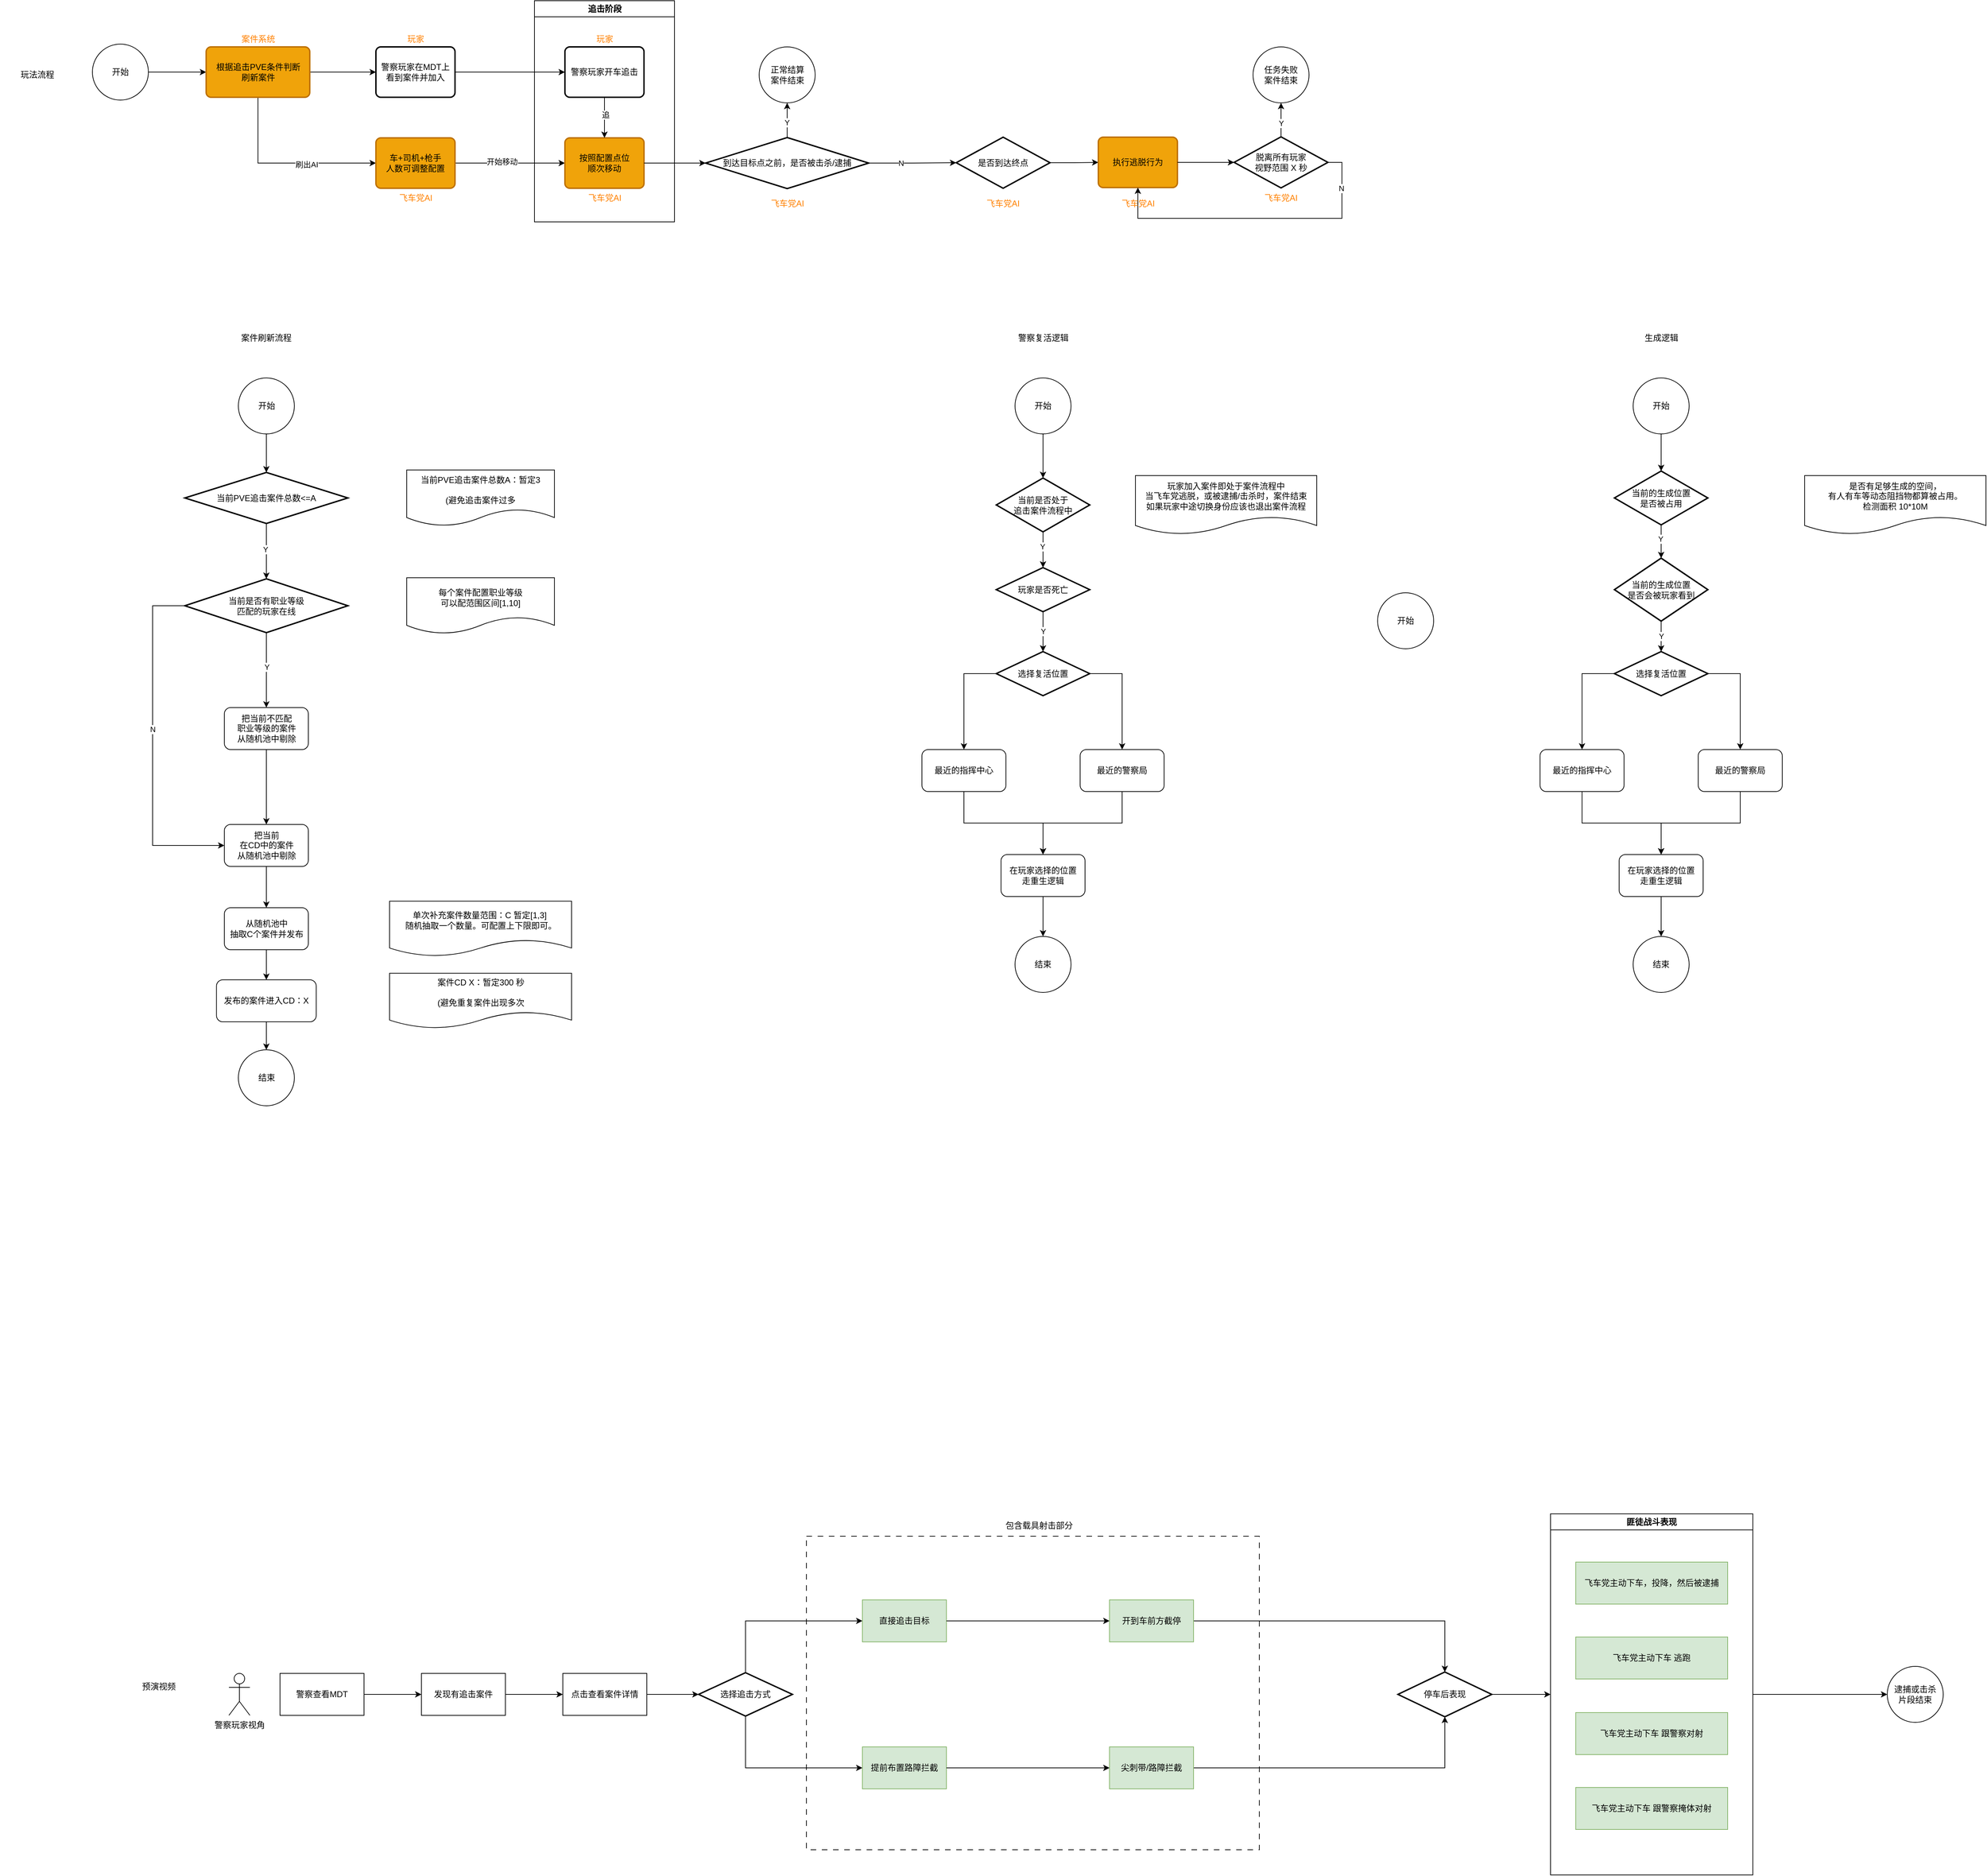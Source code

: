<mxfile version="26.2.9">
  <diagram name="第 1 页" id="Fj61eVcG0aGDND_bpaBV">
    <mxGraphModel dx="1591" dy="1248" grid="0" gridSize="10" guides="1" tooltips="1" connect="1" arrows="1" fold="1" page="0" pageScale="1" pageWidth="827" pageHeight="1169" math="0" shadow="0">
      <root>
        <mxCell id="0" />
        <mxCell id="1" parent="0" />
        <mxCell id="mLR14thL2u2HEynv0ROb-2" value="追击阶段" style="swimlane;whiteSpace=wrap;html=1;startSize=23;" vertex="1" parent="1">
          <mxGeometry x="923.5" y="-288" width="200" height="316" as="geometry" />
        </mxCell>
        <mxCell id="bP38wD7Q0idlnA3Jdsdp-37" value="" style="rounded=0;whiteSpace=wrap;html=1;fillColor=none;dashed=1;dashPattern=8 8;" parent="1" vertex="1">
          <mxGeometry x="1312" y="1906" width="647" height="448" as="geometry" />
        </mxCell>
        <mxCell id="lBdk9qtxuzmNU9C4Q0Ab-1" value="开始" style="ellipse;whiteSpace=wrap;html=1;aspect=fixed;" parent="1" vertex="1">
          <mxGeometry x="500.5" y="251" width="80" height="80" as="geometry" />
        </mxCell>
        <mxCell id="lBdk9qtxuzmNU9C4Q0Ab-4" style="edgeStyle=orthogonalEdgeStyle;rounded=0;orthogonalLoop=1;jettySize=auto;html=1;exitX=0.5;exitY=1;exitDx=0;exitDy=0;entryX=0.5;entryY=0;entryDx=0;entryDy=0;entryPerimeter=0;" parent="1" source="lBdk9qtxuzmNU9C4Q0Ab-1" target="lBdk9qtxuzmNU9C4Q0Ab-5" edge="1">
          <mxGeometry relative="1" as="geometry" />
        </mxCell>
        <mxCell id="lBdk9qtxuzmNU9C4Q0Ab-5" value="当前PVE追击案件总数&amp;lt;=A" style="strokeWidth=2;html=1;shape=mxgraph.flowchart.decision;whiteSpace=wrap;" parent="1" vertex="1">
          <mxGeometry x="424" y="386" width="233" height="73" as="geometry" />
        </mxCell>
        <mxCell id="lBdk9qtxuzmNU9C4Q0Ab-6" value="当前PVE追击案件总数A：暂定3&lt;div&gt;&lt;br&gt;&lt;/div&gt;&lt;div&gt;(避免追击案件过多&lt;/div&gt;" style="shape=document;whiteSpace=wrap;html=1;boundedLbl=1;" parent="1" vertex="1">
          <mxGeometry x="741" y="382.5" width="211" height="80" as="geometry" />
        </mxCell>
        <mxCell id="-TOpqSOfv_H1Qqij2RZm-7" style="edgeStyle=orthogonalEdgeStyle;rounded=0;orthogonalLoop=1;jettySize=auto;html=1;exitX=0.5;exitY=1;exitDx=0;exitDy=0;exitPerimeter=0;entryX=0.5;entryY=0;entryDx=0;entryDy=0;" parent="1" source="-TOpqSOfv_H1Qqij2RZm-1" target="Y34pRE13ypVC61gBzhvJ-32" edge="1">
          <mxGeometry relative="1" as="geometry">
            <mxPoint x="540.5" y="991" as="targetPoint" />
          </mxGeometry>
        </mxCell>
        <mxCell id="Y34pRE13ypVC61gBzhvJ-35" value="Y" style="edgeLabel;html=1;align=center;verticalAlign=middle;resizable=0;points=[];" parent="-TOpqSOfv_H1Qqij2RZm-7" vertex="1" connectable="0">
          <mxGeometry x="-0.098" relative="1" as="geometry">
            <mxPoint as="offset" />
          </mxGeometry>
        </mxCell>
        <mxCell id="Y34pRE13ypVC61gBzhvJ-39" style="edgeStyle=orthogonalEdgeStyle;rounded=0;orthogonalLoop=1;jettySize=auto;html=1;exitX=0;exitY=0.5;exitDx=0;exitDy=0;exitPerimeter=0;entryX=0;entryY=0.5;entryDx=0;entryDy=0;" parent="1" source="-TOpqSOfv_H1Qqij2RZm-1" target="Y34pRE13ypVC61gBzhvJ-36" edge="1">
          <mxGeometry relative="1" as="geometry">
            <Array as="points">
              <mxPoint x="378" y="576" />
              <mxPoint x="378" y="919" />
            </Array>
          </mxGeometry>
        </mxCell>
        <mxCell id="Y34pRE13ypVC61gBzhvJ-47" value="N" style="edgeLabel;html=1;align=center;verticalAlign=middle;resizable=0;points=[];" parent="Y34pRE13ypVC61gBzhvJ-39" vertex="1" connectable="0">
          <mxGeometry x="-0.096" y="-3" relative="1" as="geometry">
            <mxPoint x="3" as="offset" />
          </mxGeometry>
        </mxCell>
        <mxCell id="-TOpqSOfv_H1Qqij2RZm-1" value="当前是否有职业等级&lt;div&gt;匹配的玩家在线&lt;/div&gt;" style="strokeWidth=2;html=1;shape=mxgraph.flowchart.decision;whiteSpace=wrap;" parent="1" vertex="1">
          <mxGeometry x="424" y="538" width="233" height="77" as="geometry" />
        </mxCell>
        <mxCell id="-TOpqSOfv_H1Qqij2RZm-2" style="edgeStyle=orthogonalEdgeStyle;rounded=0;orthogonalLoop=1;jettySize=auto;html=1;exitX=0.5;exitY=1;exitDx=0;exitDy=0;exitPerimeter=0;entryX=0.5;entryY=0;entryDx=0;entryDy=0;entryPerimeter=0;" parent="1" source="lBdk9qtxuzmNU9C4Q0Ab-5" target="-TOpqSOfv_H1Qqij2RZm-1" edge="1">
          <mxGeometry relative="1" as="geometry">
            <mxPoint x="540.5" y="465" as="sourcePoint" />
          </mxGeometry>
        </mxCell>
        <mxCell id="-TOpqSOfv_H1Qqij2RZm-3" value="Y" style="edgeLabel;html=1;align=center;verticalAlign=middle;resizable=0;points=[];" parent="-TOpqSOfv_H1Qqij2RZm-2" vertex="1" connectable="0">
          <mxGeometry x="-0.072" y="-2" relative="1" as="geometry">
            <mxPoint as="offset" />
          </mxGeometry>
        </mxCell>
        <mxCell id="-TOpqSOfv_H1Qqij2RZm-4" value="每个案件配置职业等级&lt;div&gt;可以配范围区间&lt;span style=&quot;background-color: transparent; color: light-dark(rgb(0, 0, 0), rgb(255, 255, 255));&quot;&gt;[1,10]&lt;/span&gt;&lt;/div&gt;" style="shape=document;whiteSpace=wrap;html=1;boundedLbl=1;" parent="1" vertex="1">
          <mxGeometry x="741" y="536.5" width="211" height="80" as="geometry" />
        </mxCell>
        <mxCell id="-TOpqSOfv_H1Qqij2RZm-16" style="edgeStyle=orthogonalEdgeStyle;rounded=0;orthogonalLoop=1;jettySize=auto;html=1;exitX=1;exitY=0.5;exitDx=0;exitDy=0;entryX=0;entryY=0.5;entryDx=0;entryDy=0;" parent="1" source="-TOpqSOfv_H1Qqij2RZm-14" target="-TOpqSOfv_H1Qqij2RZm-15" edge="1">
          <mxGeometry relative="1" as="geometry" />
        </mxCell>
        <mxCell id="-TOpqSOfv_H1Qqij2RZm-14" value="开始" style="ellipse;whiteSpace=wrap;html=1;aspect=fixed;" parent="1" vertex="1">
          <mxGeometry x="292" y="-226" width="80" height="80" as="geometry" />
        </mxCell>
        <mxCell id="-TOpqSOfv_H1Qqij2RZm-17" style="edgeStyle=orthogonalEdgeStyle;rounded=0;orthogonalLoop=1;jettySize=auto;html=1;exitX=1;exitY=0.5;exitDx=0;exitDy=0;entryX=0;entryY=0.5;entryDx=0;entryDy=0;" parent="1" source="-TOpqSOfv_H1Qqij2RZm-15" target="-TOpqSOfv_H1Qqij2RZm-18" edge="1">
          <mxGeometry relative="1" as="geometry">
            <mxPoint x="670.69" y="-185.966" as="targetPoint" />
          </mxGeometry>
        </mxCell>
        <mxCell id="-TOpqSOfv_H1Qqij2RZm-25" style="edgeStyle=orthogonalEdgeStyle;rounded=0;orthogonalLoop=1;jettySize=auto;html=1;exitX=0.5;exitY=1;exitDx=0;exitDy=0;entryX=0;entryY=0.5;entryDx=0;entryDy=0;" parent="1" source="-TOpqSOfv_H1Qqij2RZm-15" target="-TOpqSOfv_H1Qqij2RZm-21" edge="1">
          <mxGeometry relative="1" as="geometry" />
        </mxCell>
        <mxCell id="-TOpqSOfv_H1Qqij2RZm-26" value="刷出AI" style="edgeLabel;html=1;align=center;verticalAlign=middle;resizable=0;points=[];" parent="-TOpqSOfv_H1Qqij2RZm-25" vertex="1" connectable="0">
          <mxGeometry x="0.243" y="-2" relative="1" as="geometry">
            <mxPoint as="offset" />
          </mxGeometry>
        </mxCell>
        <mxCell id="-TOpqSOfv_H1Qqij2RZm-15" value="&lt;div&gt;根据追击PVE条件判断&lt;/div&gt;&lt;div&gt;刷新案件&lt;/div&gt;" style="rounded=1;whiteSpace=wrap;html=1;absoluteArcSize=1;arcSize=14;strokeWidth=2;fillColor=#f0a30a;strokeColor=#BD7000;fontColor=#000000;" parent="1" vertex="1">
          <mxGeometry x="454.5" y="-222" width="148" height="72" as="geometry" />
        </mxCell>
        <mxCell id="-TOpqSOfv_H1Qqij2RZm-31" style="edgeStyle=orthogonalEdgeStyle;rounded=0;orthogonalLoop=1;jettySize=auto;html=1;exitX=1;exitY=0.5;exitDx=0;exitDy=0;entryX=0;entryY=0.5;entryDx=0;entryDy=0;" parent="1" source="-TOpqSOfv_H1Qqij2RZm-18" target="-TOpqSOfv_H1Qqij2RZm-30" edge="1">
          <mxGeometry relative="1" as="geometry" />
        </mxCell>
        <mxCell id="-TOpqSOfv_H1Qqij2RZm-18" value="警察玩家在MDT上&lt;div&gt;看到案件并加入&lt;/div&gt;" style="rounded=1;whiteSpace=wrap;html=1;absoluteArcSize=1;arcSize=14;strokeWidth=2;" parent="1" vertex="1">
          <mxGeometry x="697" y="-222" width="113" height="72" as="geometry" />
        </mxCell>
        <mxCell id="-TOpqSOfv_H1Qqij2RZm-19" value="&lt;span style=&quot;font-family: Helvetica; font-size: 12px; font-style: normal; font-variant-ligatures: normal; font-variant-caps: normal; font-weight: 400; letter-spacing: normal; orphans: 2; text-indent: 0px; text-transform: none; widows: 2; word-spacing: 0px; -webkit-text-stroke-width: 0px; white-space: normal; background-color: rgb(255, 255, 255); text-decoration-thickness: initial; text-decoration-style: initial; text-decoration-color: initial; float: none; display: inline !important;&quot;&gt;案件系统&lt;/span&gt;" style="text;whiteSpace=wrap;html=1;align=center;fontColor=#FF8000;" parent="1" vertex="1">
          <mxGeometry x="490.5" y="-247" width="76" height="25" as="geometry" />
        </mxCell>
        <mxCell id="-TOpqSOfv_H1Qqij2RZm-20" value="&lt;span style=&quot;font-family: Helvetica; font-size: 12px; font-style: normal; font-variant-ligatures: normal; font-variant-caps: normal; font-weight: 400; letter-spacing: normal; orphans: 2; text-indent: 0px; text-transform: none; widows: 2; word-spacing: 0px; -webkit-text-stroke-width: 0px; white-space: normal; background-color: rgb(255, 255, 255); text-decoration-thickness: initial; text-decoration-style: initial; text-decoration-color: initial; float: none; display: inline !important;&quot;&gt;玩家&lt;/span&gt;" style="text;whiteSpace=wrap;html=1;align=center;fontColor=#FF8000;" parent="1" vertex="1">
          <mxGeometry x="715.5" y="-247" width="76" height="25" as="geometry" />
        </mxCell>
        <mxCell id="-TOpqSOfv_H1Qqij2RZm-28" style="edgeStyle=orthogonalEdgeStyle;rounded=0;orthogonalLoop=1;jettySize=auto;html=1;exitX=1;exitY=0.5;exitDx=0;exitDy=0;entryX=0;entryY=0.5;entryDx=0;entryDy=0;" parent="1" source="-TOpqSOfv_H1Qqij2RZm-21" target="-TOpqSOfv_H1Qqij2RZm-27" edge="1">
          <mxGeometry relative="1" as="geometry" />
        </mxCell>
        <mxCell id="-TOpqSOfv_H1Qqij2RZm-35" value="开始移动" style="edgeLabel;html=1;align=center;verticalAlign=middle;resizable=0;points=[];" parent="-TOpqSOfv_H1Qqij2RZm-28" vertex="1" connectable="0">
          <mxGeometry x="-0.15" y="2" relative="1" as="geometry">
            <mxPoint as="offset" />
          </mxGeometry>
        </mxCell>
        <mxCell id="-TOpqSOfv_H1Qqij2RZm-21" value="&lt;div&gt;车+司机+枪手&lt;/div&gt;&lt;div&gt;人数可调整配置&lt;/div&gt;" style="rounded=1;whiteSpace=wrap;html=1;absoluteArcSize=1;arcSize=14;strokeWidth=2;fillColor=#f0a30a;fontColor=#000000;strokeColor=#BD7000;" parent="1" vertex="1">
          <mxGeometry x="697" y="-92" width="113" height="72" as="geometry" />
        </mxCell>
        <mxCell id="-TOpqSOfv_H1Qqij2RZm-23" value="飞车党AI" style="text;whiteSpace=wrap;html=1;align=center;fontColor=#FF8000;" parent="1" vertex="1">
          <mxGeometry x="715.5" y="-20" width="76" height="25" as="geometry" />
        </mxCell>
        <mxCell id="-TOpqSOfv_H1Qqij2RZm-27" value="按照配置点位&lt;div&gt;顺次移动&lt;/div&gt;" style="rounded=1;whiteSpace=wrap;html=1;absoluteArcSize=1;arcSize=14;strokeWidth=2;fillColor=#f0a30a;fontColor=#000000;strokeColor=#BD7000;" parent="1" vertex="1">
          <mxGeometry x="967" y="-92" width="113" height="72" as="geometry" />
        </mxCell>
        <mxCell id="-TOpqSOfv_H1Qqij2RZm-29" value="飞车党AI" style="text;whiteSpace=wrap;html=1;align=center;fontColor=#FF8000;" parent="1" vertex="1">
          <mxGeometry x="985.5" y="-20" width="76" height="25" as="geometry" />
        </mxCell>
        <mxCell id="-TOpqSOfv_H1Qqij2RZm-33" style="edgeStyle=orthogonalEdgeStyle;rounded=0;orthogonalLoop=1;jettySize=auto;html=1;exitX=0.5;exitY=1;exitDx=0;exitDy=0;entryX=0.5;entryY=0;entryDx=0;entryDy=0;" parent="1" source="-TOpqSOfv_H1Qqij2RZm-30" target="-TOpqSOfv_H1Qqij2RZm-27" edge="1">
          <mxGeometry relative="1" as="geometry" />
        </mxCell>
        <mxCell id="-TOpqSOfv_H1Qqij2RZm-34" value="追" style="edgeLabel;html=1;align=center;verticalAlign=middle;resizable=0;points=[];" parent="-TOpqSOfv_H1Qqij2RZm-33" vertex="1" connectable="0">
          <mxGeometry x="-0.148" y="1" relative="1" as="geometry">
            <mxPoint as="offset" />
          </mxGeometry>
        </mxCell>
        <mxCell id="-TOpqSOfv_H1Qqij2RZm-30" value="警察玩家开车追击" style="rounded=1;whiteSpace=wrap;html=1;absoluteArcSize=1;arcSize=14;strokeWidth=2;" parent="1" vertex="1">
          <mxGeometry x="967" y="-222" width="113" height="72" as="geometry" />
        </mxCell>
        <mxCell id="-TOpqSOfv_H1Qqij2RZm-32" value="&lt;span style=&quot;font-family: Helvetica; font-size: 12px; font-style: normal; font-variant-ligatures: normal; font-variant-caps: normal; font-weight: 400; letter-spacing: normal; orphans: 2; text-indent: 0px; text-transform: none; widows: 2; word-spacing: 0px; -webkit-text-stroke-width: 0px; white-space: normal; background-color: rgb(255, 255, 255); text-decoration-thickness: initial; text-decoration-style: initial; text-decoration-color: initial; float: none; display: inline !important;&quot;&gt;玩家&lt;/span&gt;" style="text;whiteSpace=wrap;html=1;align=center;fontColor=#FF8000;" parent="1" vertex="1">
          <mxGeometry x="985.5" y="-247" width="76" height="25" as="geometry" />
        </mxCell>
        <mxCell id="Y34pRE13ypVC61gBzhvJ-1" style="edgeStyle=orthogonalEdgeStyle;rounded=0;orthogonalLoop=1;jettySize=auto;html=1;exitX=1;exitY=0.5;exitDx=0;exitDy=0;exitPerimeter=0;entryX=0;entryY=0.5;entryDx=0;entryDy=0;entryPerimeter=0;" parent="1" source="-TOpqSOfv_H1Qqij2RZm-36" target="Y34pRE13ypVC61gBzhvJ-2" edge="1">
          <mxGeometry relative="1" as="geometry">
            <mxPoint x="1538.8" y="-55.8" as="targetPoint" />
          </mxGeometry>
        </mxCell>
        <mxCell id="Y34pRE13ypVC61gBzhvJ-3" value="N" style="edgeLabel;html=1;align=center;verticalAlign=middle;resizable=0;points=[];" parent="Y34pRE13ypVC61gBzhvJ-1" vertex="1" connectable="0">
          <mxGeometry x="-0.263" relative="1" as="geometry">
            <mxPoint as="offset" />
          </mxGeometry>
        </mxCell>
        <mxCell id="Y34pRE13ypVC61gBzhvJ-6" style="edgeStyle=orthogonalEdgeStyle;rounded=0;orthogonalLoop=1;jettySize=auto;html=1;exitX=0.5;exitY=0;exitDx=0;exitDy=0;exitPerimeter=0;entryX=0.5;entryY=1;entryDx=0;entryDy=0;" parent="1" source="-TOpqSOfv_H1Qqij2RZm-36" target="Y34pRE13ypVC61gBzhvJ-5" edge="1">
          <mxGeometry relative="1" as="geometry" />
        </mxCell>
        <mxCell id="Y34pRE13ypVC61gBzhvJ-22" value="Y" style="edgeLabel;html=1;align=center;verticalAlign=middle;resizable=0;points=[];" parent="Y34pRE13ypVC61gBzhvJ-6" vertex="1" connectable="0">
          <mxGeometry x="-0.131" y="1" relative="1" as="geometry">
            <mxPoint as="offset" />
          </mxGeometry>
        </mxCell>
        <mxCell id="-TOpqSOfv_H1Qqij2RZm-36" value="到达目标点之前，是否被击杀/逮捕" style="strokeWidth=2;html=1;shape=mxgraph.flowchart.decision;whiteSpace=wrap;" parent="1" vertex="1">
          <mxGeometry x="1168" y="-92.5" width="233" height="73" as="geometry" />
        </mxCell>
        <mxCell id="-TOpqSOfv_H1Qqij2RZm-37" style="edgeStyle=orthogonalEdgeStyle;rounded=0;orthogonalLoop=1;jettySize=auto;html=1;exitX=1;exitY=0.5;exitDx=0;exitDy=0;entryX=0;entryY=0.5;entryDx=0;entryDy=0;entryPerimeter=0;" parent="1" source="-TOpqSOfv_H1Qqij2RZm-27" target="-TOpqSOfv_H1Qqij2RZm-36" edge="1">
          <mxGeometry relative="1" as="geometry" />
        </mxCell>
        <mxCell id="Y34pRE13ypVC61gBzhvJ-8" style="edgeStyle=orthogonalEdgeStyle;rounded=0;orthogonalLoop=1;jettySize=auto;html=1;exitX=1;exitY=0.5;exitDx=0;exitDy=0;exitPerimeter=0;entryX=0;entryY=0.5;entryDx=0;entryDy=0;" parent="1" source="Y34pRE13ypVC61gBzhvJ-2" target="Y34pRE13ypVC61gBzhvJ-9" edge="1">
          <mxGeometry relative="1" as="geometry">
            <mxPoint x="1950.23" y="-56.31" as="targetPoint" />
          </mxGeometry>
        </mxCell>
        <mxCell id="Y34pRE13ypVC61gBzhvJ-2" value="是否到达终点" style="strokeWidth=2;html=1;shape=mxgraph.flowchart.decision;whiteSpace=wrap;" parent="1" vertex="1">
          <mxGeometry x="1526" y="-93" width="134" height="73" as="geometry" />
        </mxCell>
        <mxCell id="Y34pRE13ypVC61gBzhvJ-5" value="正常结算&lt;div&gt;案件结束&lt;/div&gt;" style="ellipse;whiteSpace=wrap;html=1;aspect=fixed;" parent="1" vertex="1">
          <mxGeometry x="1244.5" y="-222" width="80" height="80" as="geometry" />
        </mxCell>
        <mxCell id="Y34pRE13ypVC61gBzhvJ-9" value="执行逃脱行为" style="rounded=1;whiteSpace=wrap;html=1;absoluteArcSize=1;arcSize=14;strokeWidth=2;fillColor=#f0a30a;fontColor=#000000;strokeColor=#BD7000;" parent="1" vertex="1">
          <mxGeometry x="1729" y="-93" width="113" height="72" as="geometry" />
        </mxCell>
        <mxCell id="Y34pRE13ypVC61gBzhvJ-17" style="edgeStyle=orthogonalEdgeStyle;rounded=0;orthogonalLoop=1;jettySize=auto;html=1;exitX=1;exitY=0.5;exitDx=0;exitDy=0;exitPerimeter=0;entryX=0.5;entryY=1;entryDx=0;entryDy=0;" parent="1" source="Y34pRE13ypVC61gBzhvJ-10" target="Y34pRE13ypVC61gBzhvJ-9" edge="1">
          <mxGeometry relative="1" as="geometry">
            <Array as="points">
              <mxPoint x="2077" y="-57" />
              <mxPoint x="2077" y="23" />
              <mxPoint x="1786" y="23" />
            </Array>
          </mxGeometry>
        </mxCell>
        <mxCell id="Y34pRE13ypVC61gBzhvJ-18" value="N" style="edgeLabel;html=1;align=center;verticalAlign=middle;resizable=0;points=[];" parent="Y34pRE13ypVC61gBzhvJ-17" vertex="1" connectable="0">
          <mxGeometry x="-0.741" y="-1" relative="1" as="geometry">
            <mxPoint as="offset" />
          </mxGeometry>
        </mxCell>
        <mxCell id="Y34pRE13ypVC61gBzhvJ-20" style="edgeStyle=orthogonalEdgeStyle;rounded=0;orthogonalLoop=1;jettySize=auto;html=1;exitX=0.5;exitY=0;exitDx=0;exitDy=0;exitPerimeter=0;" parent="1" source="Y34pRE13ypVC61gBzhvJ-10" target="Y34pRE13ypVC61gBzhvJ-19" edge="1">
          <mxGeometry relative="1" as="geometry" />
        </mxCell>
        <mxCell id="Y34pRE13ypVC61gBzhvJ-24" value="Y" style="edgeLabel;html=1;align=center;verticalAlign=middle;resizable=0;points=[];" parent="Y34pRE13ypVC61gBzhvJ-20" vertex="1" connectable="0">
          <mxGeometry x="-0.136" y="3" relative="1" as="geometry">
            <mxPoint x="3" y="1" as="offset" />
          </mxGeometry>
        </mxCell>
        <mxCell id="Y34pRE13ypVC61gBzhvJ-10" value="脱离所有玩家&lt;div&gt;视野范围 X 秒&lt;/div&gt;" style="strokeWidth=2;html=1;shape=mxgraph.flowchart.decision;whiteSpace=wrap;" parent="1" vertex="1">
          <mxGeometry x="1923" y="-93.5" width="134" height="73" as="geometry" />
        </mxCell>
        <mxCell id="Y34pRE13ypVC61gBzhvJ-11" style="edgeStyle=orthogonalEdgeStyle;rounded=0;orthogonalLoop=1;jettySize=auto;html=1;exitX=1;exitY=0.5;exitDx=0;exitDy=0;entryX=0;entryY=0.5;entryDx=0;entryDy=0;entryPerimeter=0;" parent="1" source="Y34pRE13ypVC61gBzhvJ-9" target="Y34pRE13ypVC61gBzhvJ-10" edge="1">
          <mxGeometry relative="1" as="geometry" />
        </mxCell>
        <mxCell id="Y34pRE13ypVC61gBzhvJ-19" value="任务失败&lt;div&gt;案件结束&lt;/div&gt;" style="ellipse;whiteSpace=wrap;html=1;aspect=fixed;" parent="1" vertex="1">
          <mxGeometry x="1950" y="-222" width="80" height="80" as="geometry" />
        </mxCell>
        <mxCell id="Y34pRE13ypVC61gBzhvJ-21" value="飞车党AI" style="text;whiteSpace=wrap;html=1;align=center;fontColor=#FF8000;" parent="1" vertex="1">
          <mxGeometry x="1246.5" y="-12" width="76" height="25" as="geometry" />
        </mxCell>
        <mxCell id="Y34pRE13ypVC61gBzhvJ-23" value="飞车党AI" style="text;whiteSpace=wrap;html=1;align=center;fontColor=#FF8000;" parent="1" vertex="1">
          <mxGeometry x="1555" y="-12" width="76" height="25" as="geometry" />
        </mxCell>
        <mxCell id="Y34pRE13ypVC61gBzhvJ-25" value="飞车党AI" style="text;whiteSpace=wrap;html=1;align=center;fontColor=#FF8000;" parent="1" vertex="1">
          <mxGeometry x="1747.5" y="-12" width="76" height="25" as="geometry" />
        </mxCell>
        <mxCell id="Y34pRE13ypVC61gBzhvJ-26" value="飞车党AI" style="text;whiteSpace=wrap;html=1;align=center;fontColor=#FF8000;" parent="1" vertex="1">
          <mxGeometry x="1952" y="-20" width="76" height="25" as="geometry" />
        </mxCell>
        <mxCell id="Y34pRE13ypVC61gBzhvJ-30" value="单次补充案件数量范围：C 暂定[1,3]&amp;nbsp;&lt;div&gt;随机抽取一个数量。可配置上下限即可。&lt;/div&gt;" style="shape=document;whiteSpace=wrap;html=1;boundedLbl=1;" parent="1" vertex="1">
          <mxGeometry x="716.5" y="998.63" width="260" height="78.75" as="geometry" />
        </mxCell>
        <mxCell id="Y34pRE13ypVC61gBzhvJ-38" style="edgeStyle=orthogonalEdgeStyle;rounded=0;orthogonalLoop=1;jettySize=auto;html=1;exitX=0.5;exitY=1;exitDx=0;exitDy=0;entryX=0.5;entryY=0;entryDx=0;entryDy=0;" parent="1" source="Y34pRE13ypVC61gBzhvJ-32" target="Y34pRE13ypVC61gBzhvJ-36" edge="1">
          <mxGeometry relative="1" as="geometry" />
        </mxCell>
        <mxCell id="Y34pRE13ypVC61gBzhvJ-32" value="把当前不匹配&lt;div&gt;职业等级的案件&lt;/div&gt;&lt;div&gt;从随机池中剔除&lt;/div&gt;" style="rounded=1;whiteSpace=wrap;html=1;" parent="1" vertex="1">
          <mxGeometry x="480.5" y="722" width="120" height="60" as="geometry" />
        </mxCell>
        <mxCell id="Y34pRE13ypVC61gBzhvJ-41" style="edgeStyle=orthogonalEdgeStyle;rounded=0;orthogonalLoop=1;jettySize=auto;html=1;exitX=0.5;exitY=1;exitDx=0;exitDy=0;entryX=0.5;entryY=0;entryDx=0;entryDy=0;" parent="1" source="Y34pRE13ypVC61gBzhvJ-36" target="Y34pRE13ypVC61gBzhvJ-40" edge="1">
          <mxGeometry relative="1" as="geometry" />
        </mxCell>
        <mxCell id="Y34pRE13ypVC61gBzhvJ-36" value="把当前&lt;div&gt;在CD中的案件&lt;/div&gt;&lt;div&gt;从随机池中剔除&lt;/div&gt;" style="rounded=1;whiteSpace=wrap;html=1;" parent="1" vertex="1">
          <mxGeometry x="480.5" y="889" width="120" height="60" as="geometry" />
        </mxCell>
        <mxCell id="Y34pRE13ypVC61gBzhvJ-43" style="edgeStyle=orthogonalEdgeStyle;rounded=0;orthogonalLoop=1;jettySize=auto;html=1;exitX=0.5;exitY=1;exitDx=0;exitDy=0;entryX=0.5;entryY=0;entryDx=0;entryDy=0;" parent="1" source="Y34pRE13ypVC61gBzhvJ-40" target="Y34pRE13ypVC61gBzhvJ-42" edge="1">
          <mxGeometry relative="1" as="geometry" />
        </mxCell>
        <mxCell id="Y34pRE13ypVC61gBzhvJ-40" value="从随机池中&lt;div&gt;抽取C个案件并发布&lt;/div&gt;" style="rounded=1;whiteSpace=wrap;html=1;" parent="1" vertex="1">
          <mxGeometry x="480.5" y="1008" width="120" height="60" as="geometry" />
        </mxCell>
        <mxCell id="Y34pRE13ypVC61gBzhvJ-46" style="edgeStyle=orthogonalEdgeStyle;rounded=0;orthogonalLoop=1;jettySize=auto;html=1;exitX=0.5;exitY=1;exitDx=0;exitDy=0;entryX=0.5;entryY=0;entryDx=0;entryDy=0;" parent="1" source="Y34pRE13ypVC61gBzhvJ-42" target="Y34pRE13ypVC61gBzhvJ-45" edge="1">
          <mxGeometry relative="1" as="geometry" />
        </mxCell>
        <mxCell id="Y34pRE13ypVC61gBzhvJ-42" value="发布的案件进入CD：X" style="rounded=1;whiteSpace=wrap;html=1;" parent="1" vertex="1">
          <mxGeometry x="469.25" y="1111" width="142.5" height="60" as="geometry" />
        </mxCell>
        <mxCell id="Y34pRE13ypVC61gBzhvJ-44" value="案件CD X：暂定300 秒&lt;div&gt;&lt;br&gt;&lt;/div&gt;&lt;div&gt;(避免重复案件出现多次&lt;/div&gt;" style="shape=document;whiteSpace=wrap;html=1;boundedLbl=1;" parent="1" vertex="1">
          <mxGeometry x="716.5" y="1101.63" width="260" height="78.75" as="geometry" />
        </mxCell>
        <mxCell id="Y34pRE13ypVC61gBzhvJ-45" value="结束" style="ellipse;whiteSpace=wrap;html=1;aspect=fixed;" parent="1" vertex="1">
          <mxGeometry x="500.5" y="1211" width="80" height="80" as="geometry" />
        </mxCell>
        <mxCell id="_tA26rEIKO73f23lyRNM-1" value="开始" style="ellipse;whiteSpace=wrap;html=1;aspect=fixed;" parent="1" vertex="1">
          <mxGeometry x="1610" y="251" width="80" height="80" as="geometry" />
        </mxCell>
        <mxCell id="_tA26rEIKO73f23lyRNM-2" value="案件刷新流程" style="text;html=1;align=center;verticalAlign=middle;whiteSpace=wrap;rounded=0;" parent="1" vertex="1">
          <mxGeometry x="487" y="179" width="107" height="30" as="geometry" />
        </mxCell>
        <mxCell id="_tA26rEIKO73f23lyRNM-3" value="玩法流程" style="text;html=1;align=center;verticalAlign=middle;whiteSpace=wrap;rounded=0;" parent="1" vertex="1">
          <mxGeometry x="160" y="-197" width="107" height="30" as="geometry" />
        </mxCell>
        <mxCell id="_tA26rEIKO73f23lyRNM-4" value="警察复活逻辑" style="text;html=1;align=center;verticalAlign=middle;whiteSpace=wrap;rounded=0;" parent="1" vertex="1">
          <mxGeometry x="1596.5" y="179" width="107" height="30" as="geometry" />
        </mxCell>
        <mxCell id="_tA26rEIKO73f23lyRNM-5" value="当前是否处于&lt;div&gt;追击案件流程中&lt;/div&gt;" style="strokeWidth=2;html=1;shape=mxgraph.flowchart.decision;whiteSpace=wrap;" parent="1" vertex="1">
          <mxGeometry x="1583.25" y="394" width="133.5" height="77" as="geometry" />
        </mxCell>
        <mxCell id="_tA26rEIKO73f23lyRNM-6" style="edgeStyle=orthogonalEdgeStyle;rounded=0;orthogonalLoop=1;jettySize=auto;html=1;exitX=0.5;exitY=1;exitDx=0;exitDy=0;entryX=0.5;entryY=0;entryDx=0;entryDy=0;entryPerimeter=0;" parent="1" source="_tA26rEIKO73f23lyRNM-1" target="_tA26rEIKO73f23lyRNM-5" edge="1">
          <mxGeometry relative="1" as="geometry" />
        </mxCell>
        <mxCell id="_tA26rEIKO73f23lyRNM-11" style="edgeStyle=orthogonalEdgeStyle;rounded=0;orthogonalLoop=1;jettySize=auto;html=1;exitX=0.5;exitY=1;exitDx=0;exitDy=0;exitPerimeter=0;entryX=0.5;entryY=0;entryDx=0;entryDy=0;entryPerimeter=0;" parent="1" source="_tA26rEIKO73f23lyRNM-7" target="_tA26rEIKO73f23lyRNM-12" edge="1">
          <mxGeometry relative="1" as="geometry">
            <mxPoint x="1650" y="672" as="targetPoint" />
          </mxGeometry>
        </mxCell>
        <mxCell id="_tA26rEIKO73f23lyRNM-13" value="Y" style="edgeLabel;html=1;align=center;verticalAlign=middle;resizable=0;points=[];" parent="_tA26rEIKO73f23lyRNM-11" vertex="1" connectable="0">
          <mxGeometry x="-0.041" relative="1" as="geometry">
            <mxPoint as="offset" />
          </mxGeometry>
        </mxCell>
        <mxCell id="_tA26rEIKO73f23lyRNM-7" value="玩家是否死亡" style="strokeWidth=2;html=1;shape=mxgraph.flowchart.decision;whiteSpace=wrap;" parent="1" vertex="1">
          <mxGeometry x="1583.25" y="522" width="133.5" height="63" as="geometry" />
        </mxCell>
        <mxCell id="_tA26rEIKO73f23lyRNM-8" style="edgeStyle=orthogonalEdgeStyle;rounded=0;orthogonalLoop=1;jettySize=auto;html=1;exitX=0.5;exitY=1;exitDx=0;exitDy=0;exitPerimeter=0;entryX=0.5;entryY=0;entryDx=0;entryDy=0;entryPerimeter=0;" parent="1" source="_tA26rEIKO73f23lyRNM-5" target="_tA26rEIKO73f23lyRNM-7" edge="1">
          <mxGeometry relative="1" as="geometry" />
        </mxCell>
        <mxCell id="_tA26rEIKO73f23lyRNM-10" value="Y" style="edgeLabel;html=1;align=center;verticalAlign=middle;resizable=0;points=[];" parent="_tA26rEIKO73f23lyRNM-8" vertex="1" connectable="0">
          <mxGeometry x="-0.185" y="-1" relative="1" as="geometry">
            <mxPoint as="offset" />
          </mxGeometry>
        </mxCell>
        <mxCell id="_tA26rEIKO73f23lyRNM-9" value="玩家加入案件即处于案件流程中&lt;div&gt;当飞车党逃脱，或被逮捕/击杀时，案件结束&lt;/div&gt;&lt;div&gt;如果玩家中途切换身份应该也退出案件流程&lt;/div&gt;" style="shape=document;whiteSpace=wrap;html=1;boundedLbl=1;" parent="1" vertex="1">
          <mxGeometry x="1782" y="390.5" width="259" height="84" as="geometry" />
        </mxCell>
        <mxCell id="_tA26rEIKO73f23lyRNM-16" style="edgeStyle=orthogonalEdgeStyle;rounded=0;orthogonalLoop=1;jettySize=auto;html=1;exitX=0;exitY=0.5;exitDx=0;exitDy=0;exitPerimeter=0;entryX=0.5;entryY=0;entryDx=0;entryDy=0;" parent="1" source="_tA26rEIKO73f23lyRNM-12" target="_tA26rEIKO73f23lyRNM-14" edge="1">
          <mxGeometry relative="1" as="geometry" />
        </mxCell>
        <mxCell id="_tA26rEIKO73f23lyRNM-17" style="edgeStyle=orthogonalEdgeStyle;rounded=0;orthogonalLoop=1;jettySize=auto;html=1;exitX=1;exitY=0.5;exitDx=0;exitDy=0;exitPerimeter=0;entryX=0.5;entryY=0;entryDx=0;entryDy=0;" parent="1" source="_tA26rEIKO73f23lyRNM-12" target="_tA26rEIKO73f23lyRNM-15" edge="1">
          <mxGeometry relative="1" as="geometry" />
        </mxCell>
        <mxCell id="_tA26rEIKO73f23lyRNM-12" value="选择复活位置" style="strokeWidth=2;html=1;shape=mxgraph.flowchart.decision;whiteSpace=wrap;" parent="1" vertex="1">
          <mxGeometry x="1583.25" y="642" width="133.5" height="63" as="geometry" />
        </mxCell>
        <mxCell id="_tA26rEIKO73f23lyRNM-19" style="edgeStyle=orthogonalEdgeStyle;rounded=0;orthogonalLoop=1;jettySize=auto;html=1;exitX=0.5;exitY=1;exitDx=0;exitDy=0;" parent="1" source="_tA26rEIKO73f23lyRNM-14" target="_tA26rEIKO73f23lyRNM-18" edge="1">
          <mxGeometry relative="1" as="geometry" />
        </mxCell>
        <mxCell id="_tA26rEIKO73f23lyRNM-14" value="最近的指挥中心" style="rounded=1;whiteSpace=wrap;html=1;" parent="1" vertex="1">
          <mxGeometry x="1477" y="782" width="120" height="60" as="geometry" />
        </mxCell>
        <mxCell id="_tA26rEIKO73f23lyRNM-20" style="edgeStyle=orthogonalEdgeStyle;rounded=0;orthogonalLoop=1;jettySize=auto;html=1;exitX=0.5;exitY=1;exitDx=0;exitDy=0;entryX=0.5;entryY=0;entryDx=0;entryDy=0;" parent="1" source="_tA26rEIKO73f23lyRNM-15" target="_tA26rEIKO73f23lyRNM-18" edge="1">
          <mxGeometry relative="1" as="geometry" />
        </mxCell>
        <mxCell id="_tA26rEIKO73f23lyRNM-15" value="最近的警察局" style="rounded=1;whiteSpace=wrap;html=1;" parent="1" vertex="1">
          <mxGeometry x="1703" y="782" width="120" height="60" as="geometry" />
        </mxCell>
        <mxCell id="_tA26rEIKO73f23lyRNM-22" style="edgeStyle=orthogonalEdgeStyle;rounded=0;orthogonalLoop=1;jettySize=auto;html=1;exitX=0.5;exitY=1;exitDx=0;exitDy=0;entryX=0.5;entryY=0;entryDx=0;entryDy=0;" parent="1" source="_tA26rEIKO73f23lyRNM-18" target="_tA26rEIKO73f23lyRNM-23" edge="1">
          <mxGeometry relative="1" as="geometry">
            <mxPoint x="1650" y="1021" as="targetPoint" />
          </mxGeometry>
        </mxCell>
        <mxCell id="_tA26rEIKO73f23lyRNM-18" value="在玩家选择的位置&lt;div&gt;走重生逻辑&lt;/div&gt;" style="rounded=1;whiteSpace=wrap;html=1;" parent="1" vertex="1">
          <mxGeometry x="1590" y="932" width="120" height="60" as="geometry" />
        </mxCell>
        <mxCell id="_tA26rEIKO73f23lyRNM-23" value="结束" style="ellipse;whiteSpace=wrap;html=1;aspect=fixed;" parent="1" vertex="1">
          <mxGeometry x="1610" y="1049" width="80" height="80" as="geometry" />
        </mxCell>
        <mxCell id="NOMmsY5ElrjwkXrI579L-1" value="开始" style="ellipse;whiteSpace=wrap;html=1;aspect=fixed;" parent="1" vertex="1">
          <mxGeometry x="2493" y="251" width="80" height="80" as="geometry" />
        </mxCell>
        <mxCell id="NOMmsY5ElrjwkXrI579L-2" value="生成逻辑" style="text;html=1;align=center;verticalAlign=middle;whiteSpace=wrap;rounded=0;" parent="1" vertex="1">
          <mxGeometry x="2479.5" y="179" width="107" height="30" as="geometry" />
        </mxCell>
        <mxCell id="NOMmsY5ElrjwkXrI579L-3" value="当前的生成位置&lt;div&gt;是否被占用&lt;/div&gt;" style="strokeWidth=2;html=1;shape=mxgraph.flowchart.decision;whiteSpace=wrap;" parent="1" vertex="1">
          <mxGeometry x="2466.25" y="384" width="133.5" height="77" as="geometry" />
        </mxCell>
        <mxCell id="NOMmsY5ElrjwkXrI579L-4" style="edgeStyle=orthogonalEdgeStyle;rounded=0;orthogonalLoop=1;jettySize=auto;html=1;exitX=0.5;exitY=1;exitDx=0;exitDy=0;entryX=0.5;entryY=0;entryDx=0;entryDy=0;entryPerimeter=0;" parent="1" source="NOMmsY5ElrjwkXrI579L-1" target="NOMmsY5ElrjwkXrI579L-3" edge="1">
          <mxGeometry relative="1" as="geometry" />
        </mxCell>
        <mxCell id="NOMmsY5ElrjwkXrI579L-5" style="edgeStyle=orthogonalEdgeStyle;rounded=0;orthogonalLoop=1;jettySize=auto;html=1;exitX=0.5;exitY=1;exitDx=0;exitDy=0;exitPerimeter=0;entryX=0.5;entryY=0;entryDx=0;entryDy=0;entryPerimeter=0;" parent="1" source="NOMmsY5ElrjwkXrI579L-7" target="NOMmsY5ElrjwkXrI579L-13" edge="1">
          <mxGeometry relative="1" as="geometry">
            <mxPoint x="2533" y="672" as="targetPoint" />
          </mxGeometry>
        </mxCell>
        <mxCell id="NOMmsY5ElrjwkXrI579L-6" value="Y" style="edgeLabel;html=1;align=center;verticalAlign=middle;resizable=0;points=[];" parent="NOMmsY5ElrjwkXrI579L-5" vertex="1" connectable="0">
          <mxGeometry x="-0.041" relative="1" as="geometry">
            <mxPoint as="offset" />
          </mxGeometry>
        </mxCell>
        <mxCell id="NOMmsY5ElrjwkXrI579L-7" value="当前的生成位置&lt;div&gt;是否会被玩家看到&lt;/div&gt;" style="strokeWidth=2;html=1;shape=mxgraph.flowchart.decision;whiteSpace=wrap;" parent="1" vertex="1">
          <mxGeometry x="2466.25" y="508.5" width="133.5" height="90" as="geometry" />
        </mxCell>
        <mxCell id="NOMmsY5ElrjwkXrI579L-8" style="edgeStyle=orthogonalEdgeStyle;rounded=0;orthogonalLoop=1;jettySize=auto;html=1;exitX=0.5;exitY=1;exitDx=0;exitDy=0;exitPerimeter=0;entryX=0.5;entryY=0;entryDx=0;entryDy=0;entryPerimeter=0;" parent="1" source="NOMmsY5ElrjwkXrI579L-3" target="NOMmsY5ElrjwkXrI579L-7" edge="1">
          <mxGeometry relative="1" as="geometry" />
        </mxCell>
        <mxCell id="NOMmsY5ElrjwkXrI579L-9" value="Y" style="edgeLabel;html=1;align=center;verticalAlign=middle;resizable=0;points=[];" parent="NOMmsY5ElrjwkXrI579L-8" vertex="1" connectable="0">
          <mxGeometry x="-0.185" y="-1" relative="1" as="geometry">
            <mxPoint as="offset" />
          </mxGeometry>
        </mxCell>
        <mxCell id="NOMmsY5ElrjwkXrI579L-10" value="是否有足够生成的空间，&lt;div&gt;有人有车等动态阻挡物都算被占用。&lt;div&gt;检测面积 10*10M&lt;/div&gt;&lt;/div&gt;" style="shape=document;whiteSpace=wrap;html=1;boundedLbl=1;" parent="1" vertex="1">
          <mxGeometry x="2738" y="390.5" width="259" height="84" as="geometry" />
        </mxCell>
        <mxCell id="NOMmsY5ElrjwkXrI579L-11" style="edgeStyle=orthogonalEdgeStyle;rounded=0;orthogonalLoop=1;jettySize=auto;html=1;exitX=0;exitY=0.5;exitDx=0;exitDy=0;exitPerimeter=0;entryX=0.5;entryY=0;entryDx=0;entryDy=0;" parent="1" source="NOMmsY5ElrjwkXrI579L-13" target="NOMmsY5ElrjwkXrI579L-15" edge="1">
          <mxGeometry relative="1" as="geometry" />
        </mxCell>
        <mxCell id="NOMmsY5ElrjwkXrI579L-12" style="edgeStyle=orthogonalEdgeStyle;rounded=0;orthogonalLoop=1;jettySize=auto;html=1;exitX=1;exitY=0.5;exitDx=0;exitDy=0;exitPerimeter=0;entryX=0.5;entryY=0;entryDx=0;entryDy=0;" parent="1" source="NOMmsY5ElrjwkXrI579L-13" target="NOMmsY5ElrjwkXrI579L-17" edge="1">
          <mxGeometry relative="1" as="geometry" />
        </mxCell>
        <mxCell id="NOMmsY5ElrjwkXrI579L-13" value="选择复活位置" style="strokeWidth=2;html=1;shape=mxgraph.flowchart.decision;whiteSpace=wrap;" parent="1" vertex="1">
          <mxGeometry x="2466.25" y="642" width="133.5" height="63" as="geometry" />
        </mxCell>
        <mxCell id="NOMmsY5ElrjwkXrI579L-14" style="edgeStyle=orthogonalEdgeStyle;rounded=0;orthogonalLoop=1;jettySize=auto;html=1;exitX=0.5;exitY=1;exitDx=0;exitDy=0;" parent="1" source="NOMmsY5ElrjwkXrI579L-15" target="NOMmsY5ElrjwkXrI579L-19" edge="1">
          <mxGeometry relative="1" as="geometry" />
        </mxCell>
        <mxCell id="NOMmsY5ElrjwkXrI579L-15" value="最近的指挥中心" style="rounded=1;whiteSpace=wrap;html=1;" parent="1" vertex="1">
          <mxGeometry x="2360" y="782" width="120" height="60" as="geometry" />
        </mxCell>
        <mxCell id="NOMmsY5ElrjwkXrI579L-16" style="edgeStyle=orthogonalEdgeStyle;rounded=0;orthogonalLoop=1;jettySize=auto;html=1;exitX=0.5;exitY=1;exitDx=0;exitDy=0;entryX=0.5;entryY=0;entryDx=0;entryDy=0;" parent="1" source="NOMmsY5ElrjwkXrI579L-17" target="NOMmsY5ElrjwkXrI579L-19" edge="1">
          <mxGeometry relative="1" as="geometry" />
        </mxCell>
        <mxCell id="NOMmsY5ElrjwkXrI579L-17" value="最近的警察局" style="rounded=1;whiteSpace=wrap;html=1;" parent="1" vertex="1">
          <mxGeometry x="2586" y="782" width="120" height="60" as="geometry" />
        </mxCell>
        <mxCell id="NOMmsY5ElrjwkXrI579L-18" style="edgeStyle=orthogonalEdgeStyle;rounded=0;orthogonalLoop=1;jettySize=auto;html=1;exitX=0.5;exitY=1;exitDx=0;exitDy=0;entryX=0.5;entryY=0;entryDx=0;entryDy=0;" parent="1" source="NOMmsY5ElrjwkXrI579L-19" target="NOMmsY5ElrjwkXrI579L-20" edge="1">
          <mxGeometry relative="1" as="geometry">
            <mxPoint x="2533" y="1021" as="targetPoint" />
          </mxGeometry>
        </mxCell>
        <mxCell id="NOMmsY5ElrjwkXrI579L-19" value="在玩家选择的位置&lt;div&gt;走重生逻辑&lt;/div&gt;" style="rounded=1;whiteSpace=wrap;html=1;" parent="1" vertex="1">
          <mxGeometry x="2473" y="932" width="120" height="60" as="geometry" />
        </mxCell>
        <mxCell id="NOMmsY5ElrjwkXrI579L-20" value="结束" style="ellipse;whiteSpace=wrap;html=1;aspect=fixed;" parent="1" vertex="1">
          <mxGeometry x="2493" y="1049" width="80" height="80" as="geometry" />
        </mxCell>
        <mxCell id="NOMmsY5ElrjwkXrI579L-21" value="开始" style="ellipse;whiteSpace=wrap;html=1;aspect=fixed;" parent="1" vertex="1">
          <mxGeometry x="2128" y="558" width="80" height="80" as="geometry" />
        </mxCell>
        <mxCell id="bP38wD7Q0idlnA3Jdsdp-2" style="edgeStyle=orthogonalEdgeStyle;rounded=0;orthogonalLoop=1;jettySize=auto;html=1;exitX=1;exitY=0.5;exitDx=0;exitDy=0;entryX=0;entryY=0.5;entryDx=0;entryDy=0;" parent="1" source="NOMmsY5ElrjwkXrI579L-22" target="bP38wD7Q0idlnA3Jdsdp-1" edge="1">
          <mxGeometry relative="1" as="geometry" />
        </mxCell>
        <mxCell id="NOMmsY5ElrjwkXrI579L-22" value="警察查看MDT" style="rounded=0;whiteSpace=wrap;html=1;" parent="1" vertex="1">
          <mxGeometry x="560" y="2102" width="120" height="60" as="geometry" />
        </mxCell>
        <mxCell id="NOMmsY5ElrjwkXrI579L-23" value="预演视频" style="text;html=1;align=center;verticalAlign=middle;whiteSpace=wrap;rounded=0;" parent="1" vertex="1">
          <mxGeometry x="357" y="2106" width="60" height="30" as="geometry" />
        </mxCell>
        <mxCell id="NOMmsY5ElrjwkXrI579L-25" value="警察玩家视角" style="shape=umlActor;verticalLabelPosition=bottom;verticalAlign=top;html=1;outlineConnect=0;" parent="1" vertex="1">
          <mxGeometry x="487" y="2102" width="30" height="60" as="geometry" />
        </mxCell>
        <mxCell id="bP38wD7Q0idlnA3Jdsdp-4" style="edgeStyle=orthogonalEdgeStyle;rounded=0;orthogonalLoop=1;jettySize=auto;html=1;exitX=1;exitY=0.5;exitDx=0;exitDy=0;entryX=0;entryY=0.5;entryDx=0;entryDy=0;" parent="1" source="bP38wD7Q0idlnA3Jdsdp-1" target="bP38wD7Q0idlnA3Jdsdp-3" edge="1">
          <mxGeometry relative="1" as="geometry" />
        </mxCell>
        <mxCell id="bP38wD7Q0idlnA3Jdsdp-1" value="发现有追击案件" style="rounded=0;whiteSpace=wrap;html=1;" parent="1" vertex="1">
          <mxGeometry x="762" y="2102" width="120" height="60" as="geometry" />
        </mxCell>
        <mxCell id="bP38wD7Q0idlnA3Jdsdp-3" value="点击查看案件详情" style="rounded=0;whiteSpace=wrap;html=1;" parent="1" vertex="1">
          <mxGeometry x="964" y="2102" width="120" height="60" as="geometry" />
        </mxCell>
        <mxCell id="bP38wD7Q0idlnA3Jdsdp-9" style="edgeStyle=orthogonalEdgeStyle;rounded=0;orthogonalLoop=1;jettySize=auto;html=1;exitX=0.5;exitY=0;exitDx=0;exitDy=0;exitPerimeter=0;entryX=0;entryY=0.5;entryDx=0;entryDy=0;" parent="1" source="bP38wD7Q0idlnA3Jdsdp-5" target="bP38wD7Q0idlnA3Jdsdp-7" edge="1">
          <mxGeometry relative="1" as="geometry" />
        </mxCell>
        <mxCell id="bP38wD7Q0idlnA3Jdsdp-10" style="edgeStyle=orthogonalEdgeStyle;rounded=0;orthogonalLoop=1;jettySize=auto;html=1;exitX=0.5;exitY=1;exitDx=0;exitDy=0;exitPerimeter=0;entryX=0;entryY=0.5;entryDx=0;entryDy=0;" parent="1" source="bP38wD7Q0idlnA3Jdsdp-5" target="bP38wD7Q0idlnA3Jdsdp-8" edge="1">
          <mxGeometry relative="1" as="geometry" />
        </mxCell>
        <mxCell id="bP38wD7Q0idlnA3Jdsdp-5" value="选择追击方式" style="strokeWidth=2;html=1;shape=mxgraph.flowchart.decision;whiteSpace=wrap;" parent="1" vertex="1">
          <mxGeometry x="1158" y="2101" width="134" height="62" as="geometry" />
        </mxCell>
        <mxCell id="bP38wD7Q0idlnA3Jdsdp-6" style="edgeStyle=orthogonalEdgeStyle;rounded=0;orthogonalLoop=1;jettySize=auto;html=1;exitX=1;exitY=0.5;exitDx=0;exitDy=0;entryX=0;entryY=0.5;entryDx=0;entryDy=0;entryPerimeter=0;" parent="1" source="bP38wD7Q0idlnA3Jdsdp-3" target="bP38wD7Q0idlnA3Jdsdp-5" edge="1">
          <mxGeometry relative="1" as="geometry" />
        </mxCell>
        <mxCell id="bP38wD7Q0idlnA3Jdsdp-7" value="直接追击目标" style="rounded=0;whiteSpace=wrap;html=1;fillColor=#d5e8d4;strokeColor=#82b366;" parent="1" vertex="1">
          <mxGeometry x="1392" y="1997" width="120" height="60" as="geometry" />
        </mxCell>
        <mxCell id="bP38wD7Q0idlnA3Jdsdp-8" value="提前布置路障拦截" style="rounded=0;whiteSpace=wrap;html=1;fillColor=#d5e8d4;strokeColor=#82b366;" parent="1" vertex="1">
          <mxGeometry x="1392" y="2207" width="120" height="60" as="geometry" />
        </mxCell>
        <mxCell id="bP38wD7Q0idlnA3Jdsdp-12" style="edgeStyle=orthogonalEdgeStyle;rounded=0;orthogonalLoop=1;jettySize=auto;html=1;exitX=1;exitY=0.5;exitDx=0;exitDy=0;entryX=0;entryY=0.5;entryDx=0;entryDy=0;" parent="1" source="bP38wD7Q0idlnA3Jdsdp-7" target="bP38wD7Q0idlnA3Jdsdp-15" edge="1">
          <mxGeometry relative="1" as="geometry">
            <mxPoint x="1586" y="2027" as="targetPoint" />
          </mxGeometry>
        </mxCell>
        <mxCell id="bP38wD7Q0idlnA3Jdsdp-30" style="edgeStyle=orthogonalEdgeStyle;rounded=0;orthogonalLoop=1;jettySize=auto;html=1;exitX=1;exitY=0.5;exitDx=0;exitDy=0;" parent="1" source="bP38wD7Q0idlnA3Jdsdp-15" target="bP38wD7Q0idlnA3Jdsdp-23" edge="1">
          <mxGeometry relative="1" as="geometry" />
        </mxCell>
        <mxCell id="bP38wD7Q0idlnA3Jdsdp-15" value="开到车前方截停" style="rounded=0;whiteSpace=wrap;html=1;fillColor=#d5e8d4;strokeColor=#82b366;" parent="1" vertex="1">
          <mxGeometry x="1745" y="1997" width="120" height="60" as="geometry" />
        </mxCell>
        <mxCell id="bP38wD7Q0idlnA3Jdsdp-18" style="edgeStyle=orthogonalEdgeStyle;rounded=0;orthogonalLoop=1;jettySize=auto;html=1;exitX=1;exitY=0.5;exitDx=0;exitDy=0;entryX=0;entryY=0.5;entryDx=0;entryDy=0;" parent="1" source="bP38wD7Q0idlnA3Jdsdp-8" target="bP38wD7Q0idlnA3Jdsdp-19" edge="1">
          <mxGeometry relative="1" as="geometry">
            <mxPoint x="1586" y="2237" as="targetPoint" />
          </mxGeometry>
        </mxCell>
        <mxCell id="bP38wD7Q0idlnA3Jdsdp-31" style="edgeStyle=orthogonalEdgeStyle;rounded=0;orthogonalLoop=1;jettySize=auto;html=1;exitX=1;exitY=0.5;exitDx=0;exitDy=0;" parent="1" source="bP38wD7Q0idlnA3Jdsdp-19" target="bP38wD7Q0idlnA3Jdsdp-23" edge="1">
          <mxGeometry relative="1" as="geometry" />
        </mxCell>
        <mxCell id="bP38wD7Q0idlnA3Jdsdp-19" value="尖刺带/路障拦截" style="rounded=0;whiteSpace=wrap;html=1;fillColor=#d5e8d4;strokeColor=#82b366;" parent="1" vertex="1">
          <mxGeometry x="1745" y="2207" width="120" height="60" as="geometry" />
        </mxCell>
        <mxCell id="bP38wD7Q0idlnA3Jdsdp-43" style="edgeStyle=orthogonalEdgeStyle;rounded=0;orthogonalLoop=1;jettySize=auto;html=1;exitX=1;exitY=0.5;exitDx=0;exitDy=0;exitPerimeter=0;entryX=0;entryY=0.5;entryDx=0;entryDy=0;" parent="1" source="bP38wD7Q0idlnA3Jdsdp-23" target="bP38wD7Q0idlnA3Jdsdp-42" edge="1">
          <mxGeometry relative="1" as="geometry" />
        </mxCell>
        <mxCell id="bP38wD7Q0idlnA3Jdsdp-23" value="停车后表现" style="strokeWidth=2;html=1;shape=mxgraph.flowchart.decision;whiteSpace=wrap;" parent="1" vertex="1">
          <mxGeometry x="2157" y="2100" width="134" height="64" as="geometry" />
        </mxCell>
        <mxCell id="bP38wD7Q0idlnA3Jdsdp-38" value="包含载具射击部分" style="text;html=1;align=center;verticalAlign=middle;whiteSpace=wrap;rounded=0;" parent="1" vertex="1">
          <mxGeometry x="1555" y="1876" width="179" height="30" as="geometry" />
        </mxCell>
        <mxCell id="bP38wD7Q0idlnA3Jdsdp-46" style="edgeStyle=orthogonalEdgeStyle;rounded=0;orthogonalLoop=1;jettySize=auto;html=1;exitX=1;exitY=0.5;exitDx=0;exitDy=0;entryX=0;entryY=0.5;entryDx=0;entryDy=0;" parent="1" source="bP38wD7Q0idlnA3Jdsdp-42" target="bP38wD7Q0idlnA3Jdsdp-45" edge="1">
          <mxGeometry relative="1" as="geometry" />
        </mxCell>
        <mxCell id="bP38wD7Q0idlnA3Jdsdp-42" value="匪徒战斗表现" style="swimlane;whiteSpace=wrap;html=1;" parent="1" vertex="1">
          <mxGeometry x="2375" y="1874" width="289" height="516" as="geometry" />
        </mxCell>
        <mxCell id="bP38wD7Q0idlnA3Jdsdp-33" value="飞车党主动下车，投降，然后被逮捕" style="rounded=0;whiteSpace=wrap;html=1;fillColor=#d5e8d4;strokeColor=#82b366;" parent="bP38wD7Q0idlnA3Jdsdp-42" vertex="1">
          <mxGeometry x="36" y="69" width="217" height="60" as="geometry" />
        </mxCell>
        <mxCell id="bP38wD7Q0idlnA3Jdsdp-34" value="飞车党主动下车 逃跑" style="rounded=0;whiteSpace=wrap;html=1;fillColor=#d5e8d4;strokeColor=#82b366;" parent="bP38wD7Q0idlnA3Jdsdp-42" vertex="1">
          <mxGeometry x="36" y="176" width="217" height="60" as="geometry" />
        </mxCell>
        <mxCell id="bP38wD7Q0idlnA3Jdsdp-35" value="飞车党主动下车 跟警察对射" style="rounded=0;whiteSpace=wrap;html=1;fillColor=#d5e8d4;strokeColor=#82b366;" parent="bP38wD7Q0idlnA3Jdsdp-42" vertex="1">
          <mxGeometry x="36" y="284" width="217" height="60" as="geometry" />
        </mxCell>
        <mxCell id="bP38wD7Q0idlnA3Jdsdp-39" value="飞车党主动下车 跟警察掩体对射" style="rounded=0;whiteSpace=wrap;html=1;fillColor=#d5e8d4;strokeColor=#82b366;" parent="bP38wD7Q0idlnA3Jdsdp-42" vertex="1">
          <mxGeometry x="36" y="391" width="217" height="60" as="geometry" />
        </mxCell>
        <mxCell id="bP38wD7Q0idlnA3Jdsdp-45" value="逮捕或击杀&lt;div&gt;片段结束&lt;/div&gt;" style="ellipse;whiteSpace=wrap;html=1;aspect=fixed;" parent="1" vertex="1">
          <mxGeometry x="2856" y="2092" width="80" height="80" as="geometry" />
        </mxCell>
      </root>
    </mxGraphModel>
  </diagram>
</mxfile>
